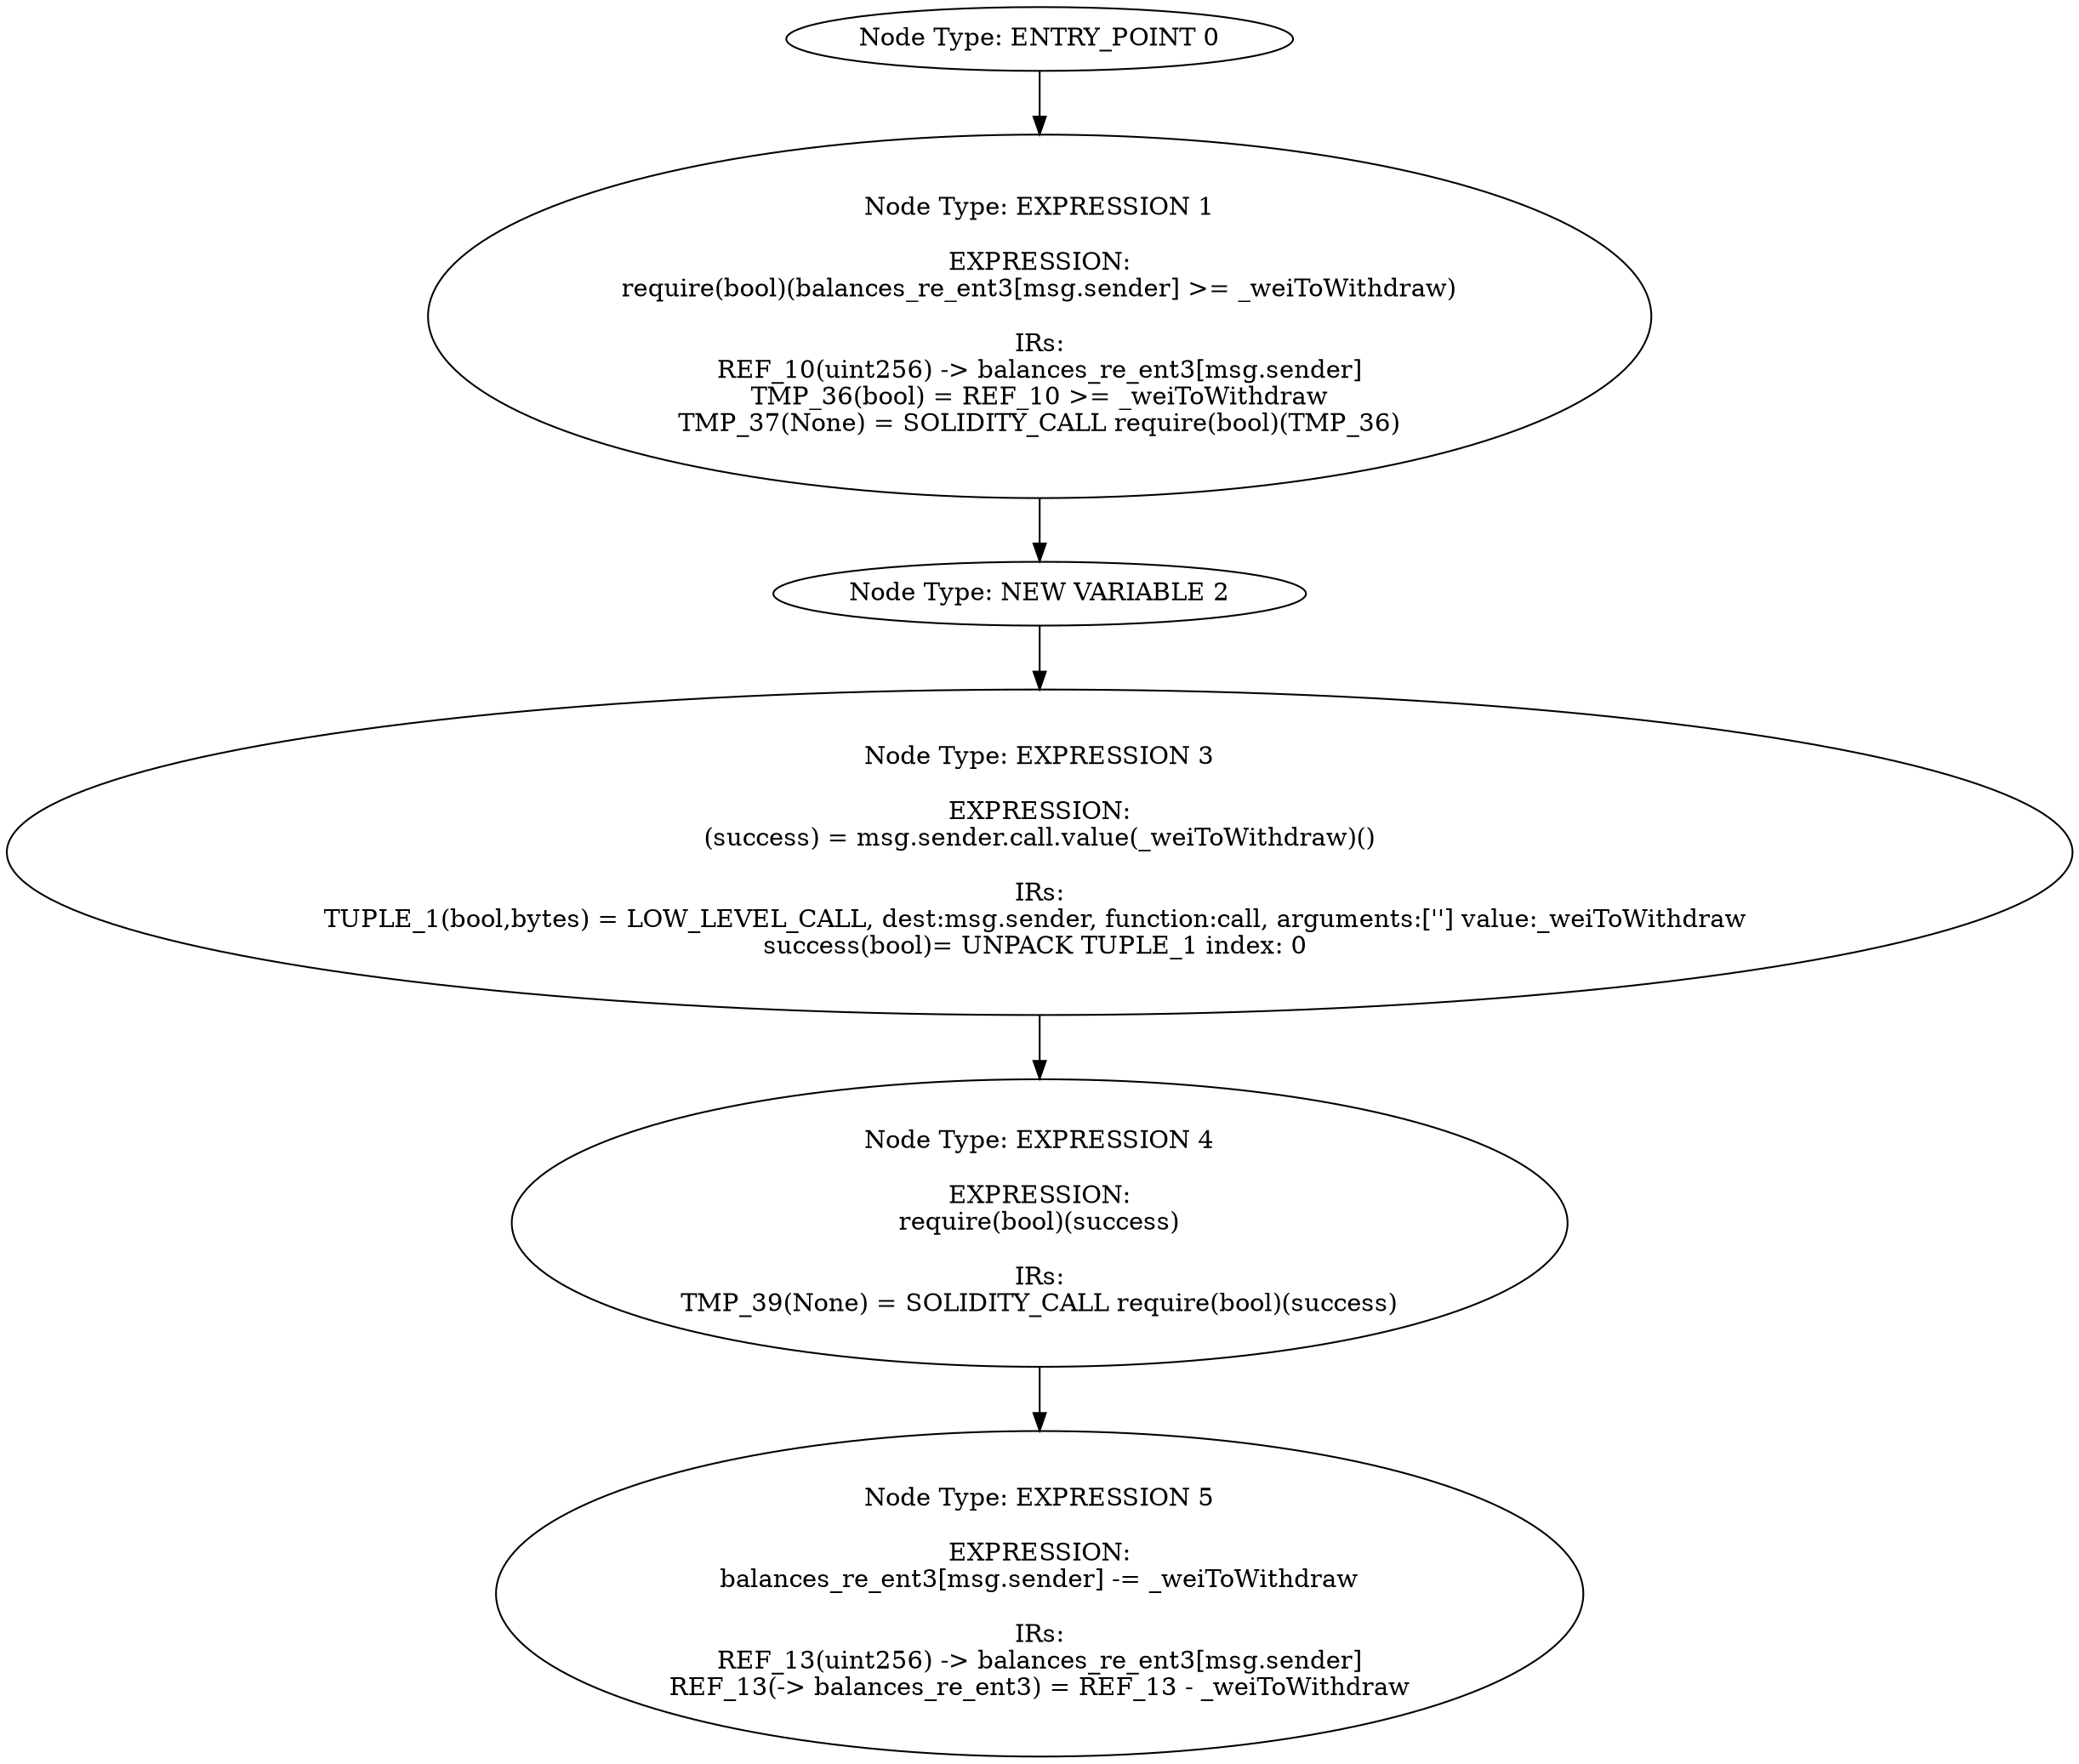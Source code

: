 digraph{
0[label="Node Type: ENTRY_POINT 0
"];
0->1;
1[label="Node Type: EXPRESSION 1

EXPRESSION:
require(bool)(balances_re_ent3[msg.sender] >= _weiToWithdraw)

IRs:
REF_10(uint256) -> balances_re_ent3[msg.sender]
TMP_36(bool) = REF_10 >= _weiToWithdraw
TMP_37(None) = SOLIDITY_CALL require(bool)(TMP_36)"];
1->2;
2[label="Node Type: NEW VARIABLE 2
"];
2->3;
3[label="Node Type: EXPRESSION 3

EXPRESSION:
(success) = msg.sender.call.value(_weiToWithdraw)()

IRs:
TUPLE_1(bool,bytes) = LOW_LEVEL_CALL, dest:msg.sender, function:call, arguments:[''] value:_weiToWithdraw 
success(bool)= UNPACK TUPLE_1 index: 0 "];
3->4;
4[label="Node Type: EXPRESSION 4

EXPRESSION:
require(bool)(success)

IRs:
TMP_39(None) = SOLIDITY_CALL require(bool)(success)"];
4->5;
5[label="Node Type: EXPRESSION 5

EXPRESSION:
balances_re_ent3[msg.sender] -= _weiToWithdraw

IRs:
REF_13(uint256) -> balances_re_ent3[msg.sender]
REF_13(-> balances_re_ent3) = REF_13 - _weiToWithdraw"];
}
